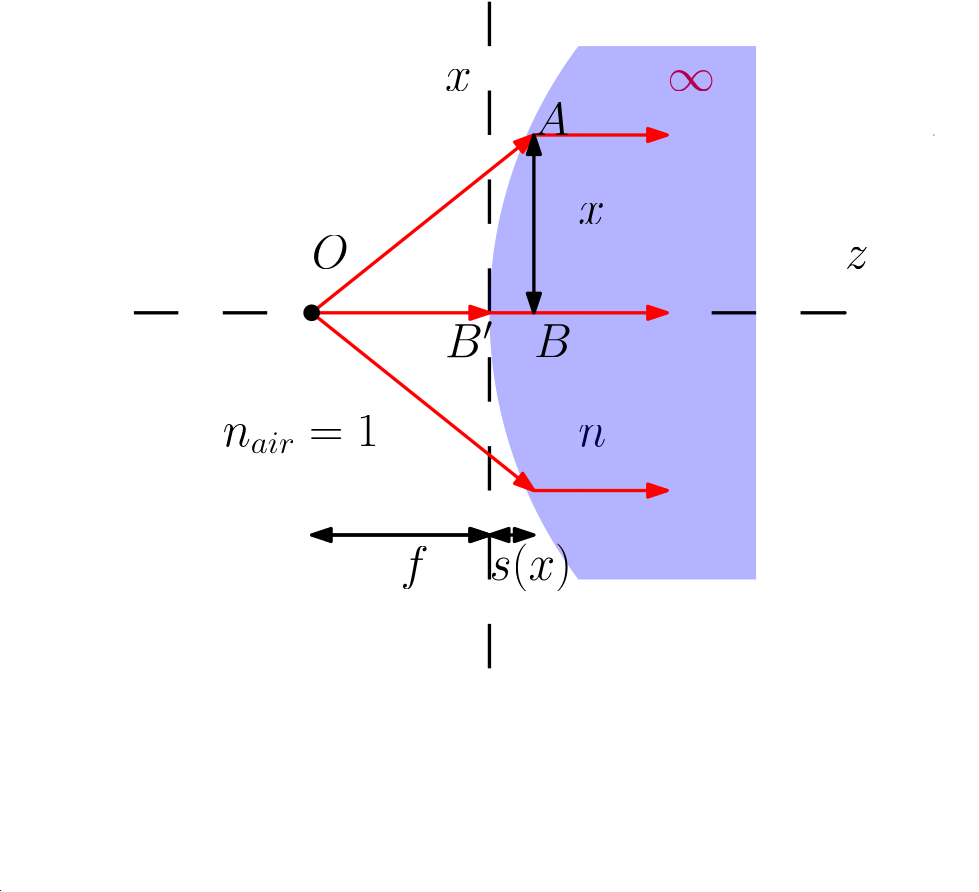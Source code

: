 <?xml version="1.0"?>
<!DOCTYPE ipe SYSTEM "ipe.dtd">
<ipe version="70212" creator="Ipe 7.2.12">
<info created="D:20180115135840" modified="D:20191104071640"/>
<ipestyle name="basic">
<symbol name="arrow/arc(spx)">
<path stroke="sym-stroke" fill="sym-stroke" pen="sym-pen">
0 0 m
-1 0.333 l
-1 -0.333 l
h
</path>
</symbol>
<symbol name="arrow/farc(spx)">
<path stroke="sym-stroke" fill="white" pen="sym-pen">
0 0 m
-1 0.333 l
-1 -0.333 l
h
</path>
</symbol>
<symbol name="arrow/ptarc(spx)">
<path stroke="sym-stroke" fill="sym-stroke" pen="sym-pen">
0 0 m
-1 0.333 l
-0.8 0 l
-1 -0.333 l
h
</path>
</symbol>
<symbol name="arrow/fptarc(spx)">
<path stroke="sym-stroke" fill="white" pen="sym-pen">
0 0 m
-1 0.333 l
-0.8 0 l
-1 -0.333 l
h
</path>
</symbol>
<symbol name="mark/circle(sx)" transformations="translations">
<path fill="sym-stroke">
0.6 0 0 0.6 0 0 e
0.4 0 0 0.4 0 0 e
</path>
</symbol>
<symbol name="mark/disk(sx)" transformations="translations">
<path fill="sym-stroke">
0.6 0 0 0.6 0 0 e
</path>
</symbol>
<symbol name="mark/fdisk(sfx)" transformations="translations">
<group>
<path fill="sym-fill">
0.5 0 0 0.5 0 0 e
</path>
<path fill="sym-stroke" fillrule="eofill">
0.6 0 0 0.6 0 0 e
0.4 0 0 0.4 0 0 e
</path>
</group>
</symbol>
<symbol name="mark/box(sx)" transformations="translations">
<path fill="sym-stroke" fillrule="eofill">
-0.6 -0.6 m
0.6 -0.6 l
0.6 0.6 l
-0.6 0.6 l
h
-0.4 -0.4 m
0.4 -0.4 l
0.4 0.4 l
-0.4 0.4 l
h
</path>
</symbol>
<symbol name="mark/square(sx)" transformations="translations">
<path fill="sym-stroke">
-0.6 -0.6 m
0.6 -0.6 l
0.6 0.6 l
-0.6 0.6 l
h
</path>
</symbol>
<symbol name="mark/fsquare(sfx)" transformations="translations">
<group>
<path fill="sym-fill">
-0.5 -0.5 m
0.5 -0.5 l
0.5 0.5 l
-0.5 0.5 l
h
</path>
<path fill="sym-stroke" fillrule="eofill">
-0.6 -0.6 m
0.6 -0.6 l
0.6 0.6 l
-0.6 0.6 l
h
-0.4 -0.4 m
0.4 -0.4 l
0.4 0.4 l
-0.4 0.4 l
h
</path>
</group>
</symbol>
<symbol name="mark/cross(sx)" transformations="translations">
<group>
<path fill="sym-stroke">
-0.43 -0.57 m
0.57 0.43 l
0.43 0.57 l
-0.57 -0.43 l
h
</path>
<path fill="sym-stroke">
-0.43 0.57 m
0.57 -0.43 l
0.43 -0.57 l
-0.57 0.43 l
h
</path>
</group>
</symbol>
<symbol name="arrow/fnormal(spx)">
<path stroke="sym-stroke" fill="white" pen="sym-pen">
0 0 m
-1 0.333 l
-1 -0.333 l
h
</path>
</symbol>
<symbol name="arrow/pointed(spx)">
<path stroke="sym-stroke" fill="sym-stroke" pen="sym-pen">
0 0 m
-1 0.333 l
-0.8 0 l
-1 -0.333 l
h
</path>
</symbol>
<symbol name="arrow/fpointed(spx)">
<path stroke="sym-stroke" fill="white" pen="sym-pen">
0 0 m
-1 0.333 l
-0.8 0 l
-1 -0.333 l
h
</path>
</symbol>
<symbol name="arrow/linear(spx)">
<path stroke="sym-stroke" pen="sym-pen">
-1 0.333 m
0 0 l
-1 -0.333 l
</path>
</symbol>
<symbol name="arrow/fdouble(spx)">
<path stroke="sym-stroke" fill="white" pen="sym-pen">
0 0 m
-1 0.333 l
-1 -0.333 l
h
-1 0 m
-2 0.333 l
-2 -0.333 l
h
</path>
</symbol>
<symbol name="arrow/double(spx)">
<path stroke="sym-stroke" fill="sym-stroke" pen="sym-pen">
0 0 m
-1 0.333 l
-1 -0.333 l
h
-1 0 m
-2 0.333 l
-2 -0.333 l
h
</path>
</symbol>
<pen name="heavier" value="0.8"/>
<pen name="fat" value="1.2"/>
<pen name="ultrafat" value="2"/>
<symbolsize name="large" value="5"/>
<symbolsize name="small" value="2"/>
<symbolsize name="tiny" value="1.1"/>
<arrowsize name="large" value="10"/>
<arrowsize name="small" value="5"/>
<arrowsize name="tiny" value="3"/>
<color name="red" value="1 0 0"/>
<color name="green" value="0 1 0"/>
<color name="blue" value="0 0 1"/>
<color name="yellow" value="1 1 0"/>
<color name="orange" value="1 0.647 0"/>
<color name="gold" value="1 0.843 0"/>
<color name="purple" value="0.627 0.125 0.941"/>
<color name="gray" value="0.745"/>
<color name="brown" value="0.647 0.165 0.165"/>
<color name="navy" value="0 0 0.502"/>
<color name="pink" value="1 0.753 0.796"/>
<color name="seagreen" value="0.18 0.545 0.341"/>
<color name="turquoise" value="0.251 0.878 0.816"/>
<color name="violet" value="0.933 0.51 0.933"/>
<color name="darkblue" value="0 0 0.545"/>
<color name="darkcyan" value="0 0.545 0.545"/>
<color name="darkgray" value="0.663"/>
<color name="darkgreen" value="0 0.392 0"/>
<color name="darkmagenta" value="0.545 0 0.545"/>
<color name="darkorange" value="1 0.549 0"/>
<color name="darkred" value="0.545 0 0"/>
<color name="lightblue" value="0.678 0.847 0.902"/>
<color name="lightcyan" value="0.878 1 1"/>
<color name="lightgray" value="0.827"/>
<color name="lightgreen" value="0.565 0.933 0.565"/>
<color name="lightyellow" value="1 1 0.878"/>
<dashstyle name="dashed" value="[4] 0"/>
<dashstyle name="dotted" value="[1 3] 0"/>
<dashstyle name="dash dotted" value="[4 2 1 2] 0"/>
<dashstyle name="dash dot dotted" value="[4 2 1 2 1 2] 0"/>
<textsize name="large" value="\large"/>
<textsize name="Large" value="\Large"/>
<textsize name="LARGE" value="\LARGE"/>
<textsize name="huge" value="\huge"/>
<textsize name="Huge" value="\Huge"/>
<textsize name="small" value="\small"/>
<textsize name="footnote" value="\footnotesize"/>
<textsize name="tiny" value="\tiny"/>
<textstyle name="center" begin="\begin{center}" end="\end{center}"/>
<textstyle name="itemize" begin="\begin{itemize}" end="\end{itemize}"/>
<textstyle name="item" begin="\begin{itemize}\item{}" end="\end{itemize}"/>
<gridsize name="4 pts" value="4"/>
<gridsize name="8 pts (~3 mm)" value="8"/>
<gridsize name="16 pts (~6 mm)" value="16"/>
<gridsize name="32 pts (~12 mm)" value="32"/>
<gridsize name="10 pts (~3.5 mm)" value="10"/>
<gridsize name="20 pts (~7 mm)" value="20"/>
<gridsize name="14 pts (~5 mm)" value="14"/>
<gridsize name="28 pts (~10 mm)" value="28"/>
<gridsize name="56 pts (~20 mm)" value="56"/>
<anglesize name="90 deg" value="90"/>
<anglesize name="60 deg" value="60"/>
<anglesize name="45 deg" value="45"/>
<anglesize name="30 deg" value="30"/>
<anglesize name="22.5 deg" value="22.5"/>
<opacity name="10%" value="0.1"/>
<opacity name="30%" value="0.3"/>
<opacity name="50%" value="0.5"/>
<opacity name="75%" value="0.75"/>
<tiling name="falling" angle="-60" step="4" width="1"/>
<tiling name="rising" angle="30" step="4" width="1"/>
</ipestyle>
<page>
<layer name="alpha"/>
<layer name="beta"/>
<view layers="alpha beta" active="alpha"/>
<path layer="alpha" matrix="0.316228 -0.948683 0.948683 0.316228 -458.497 909.67" stroke="black" fill="white">
416 800 m
416 800 l
416 800 l
</path>
<path matrix="1 0 0 1 64 -32" stroke="black">
432 800 m
432 800 l
432 800 l
432 800 l
432 800 l
</path>
<path matrix="1 0 0 1 160 -48" stroke="black" cap="1">
320 784 m
320 784 l
</path>
<path matrix="1 0 0 1 -208 -112" stroke="black" cap="1">
352 576 m
352 576 l
</path>
<path matrix="1 0 0 1 -208 -240" stroke="blue" fill="blue" pen="fat">
496 736 m
496 736 l
496 736 l
496 736 l
h
</path>
<text matrix="1 0 0 1 32 -64" transformations="translations" pos="320 688" stroke="black" type="label" width="10.062" height="7.412" depth="0" valign="baseline" size="LARGE" style="math">n</text>
<text matrix="1 0 0 1 -128 -128" transformations="translations" pos="352 752" stroke="black" type="label" width="56.151" height="11.1" depth="2.58" valign="baseline" size="LARGE" style="math">n_{air}=1</text>
<path matrix="1 0 0 1 192 -32" stroke="black" pen="fat">
128 704 m
128 720 l
128 720 l
</path>
<path matrix="1 0 0 1 192 -32" stroke="black" pen="fat">
128 736 m
128 752 l
128 752 l
</path>
<path matrix="1 0 0 1 192 -32" stroke="black" pen="fat">
128 768 m
128 784 l
</path>
<path matrix="1 0 0 1 192 -32" stroke="black" pen="fat">
128 688 m
128 672 l
</path>
<path matrix="1 0 0 1 192 -32" stroke="black" pen="fat">
128 656 m
128 640 l
</path>
<path matrix="1 0 0 1 192 -32" stroke="black" pen="fat">
48 704 m
32 704 l
32 704 l
</path>
<path matrix="1 0 0 1 192 -32" stroke="black" pen="fat">
16 704 m
0 704 l
</path>
<path matrix="1 0 0 1 192 -32" stroke="black" pen="fat">
128 800 m
128 816 l
128 816 l
</path>
<path matrix="1 0 0 1 192 -32" stroke="black" pen="fat">
128 624 m
128 608 l
</path>
<text matrix="1 0 0 1 96 -16" transformations="translations" pos="208 768" stroke="black" type="label" width="9.579" height="7.412" depth="0" valign="baseline" size="LARGE" style="math">x</text>
<text matrix="1 0 0 1 -96 0" transformations="translations" pos="544 688" stroke="black" type="label" width="8.598" height="7.412" depth="0" valign="baseline" size="LARGE" style="math">z</text>
<path matrix="1 0 0 1 128 0" stroke="black" pen="fat">
192 560 m
192 560 l
192 544 l
</path>
<text matrix="1 0 0 1 0 16" transformations="translations" pos="288 560" stroke="black" type="label" width="10.147" height="11.953" depth="3.35" valign="baseline" size="LARGE" style="math">f</text>
<text matrix="1 0 0 1 256 0" transformations="translations" pos="128 752" stroke="red" type="label" width="17.215" height="7.412" depth="0" valign="baseline" size="LARGE" style="math">\infty</text>
<path matrix="1 0 0 1 128 0" fill="blue" opacity="30%" stroke-opacity="opaque">
224 768 m
160 0 0 160 352 672 224 576 a
</path>
<path matrix="1 0 0 1 128 0" fill="blue" opacity="30%" stroke-opacity="opaque">
224 768 m
224 576 l
288 576 l
288 768 l
h
</path>
<path matrix="1 0 0 1 128 0" stroke="red" fill="red" pen="fat" rarrow="normal/normal">
192 672 m
128 672 l
128 672 l
</path>
<path matrix="1 0 0 1 128 0" stroke="red" fill="red" pen="fat" rarrow="normal/normal">
256 672 m
192 672 l
</path>
<path matrix="1 0 0 1 128 0" stroke="red" fill="red" pen="fat" rarrow="normal/normal">
256 608 m
208 608 l
</path>
<path matrix="1 0 0 1 128 0" stroke="red" fill="red" pen="fat" rarrow="normal/normal">
208 736 m
128 672 l
</path>
<path matrix="1 0 0 1 128 0" stroke="red" fill="red" pen="fat" rarrow="normal/normal">
208 608 m
128 672 l
</path>
<path matrix="1 0 0 1 128 0" stroke="red" fill="red" pen="fat" rarrow="normal/normal">
256 736 m
208 736 l
</path>
<path matrix="1 0 0 1 128 0" stroke="black" fill="black" pen="fat">
272 672 m
288 672 l
288 672 l
</path>
<path matrix="1 0 0 1 128 0" stroke="black" fill="black" pen="fat">
304 672 m
320 672 l
</path>
<path matrix="1 0 0 1 128 0" stroke="black" fill="black" pen="fat" cap="1">
320 672 m
320 672 l
</path>
<use matrix="1 0 0 1 128 0" name="mark/disk(sx)" pos="128 672" size="large" stroke="black"/>
<text transformations="translations" pos="256 688" stroke="black" type="label" width="13.351" height="11.764" depth="0" valign="baseline" size="LARGE" style="math">O</text>
<text transformations="translations" pos="336 736" stroke="black" type="label" width="12.636" height="11.764" depth="0" valign="baseline" size="LARGE" style="math">A</text>
<text transformations="translations" pos="304 656" stroke="black" type="label" width="17.46" height="12.889" depth="0" valign="baseline" size="LARGE" style="math">B^{\prime}</text>
<text transformations="translations" pos="336 656" stroke="black" type="label" width="13.675" height="11.764" depth="0" valign="baseline" size="LARGE" style="math">B</text>
<path stroke="black" pen="fat" rarrow="normal/normal">
320 592 m
256 592 l
</path>
<path matrix="1 0 0 1 0 16" stroke="black" pen="fat" arrow="normal/normal" rarrow="normal/normal">
336 576 m
320 576 l
</path>
<path stroke="black" pen="fat" arrow="normal/normal" rarrow="normal/normal">
320 592 m
256 592 l
</path>
<text transformations="translations" pos="320 576" stroke="black" type="label" width="29.712" height="12.896" depth="4.29" valign="baseline" size="LARGE" style="math">s(x)</text>
<path stroke="black" pen="fat" arrow="normal/normal" rarrow="normal/normal">
336 736 m
336 672 l
</path>
<text transformations="translations" pos="352 704" stroke="black" type="label" width="9.579" height="7.412" depth="0" valign="baseline" size="LARGE" style="math">x</text>
</page>
</ipe>

